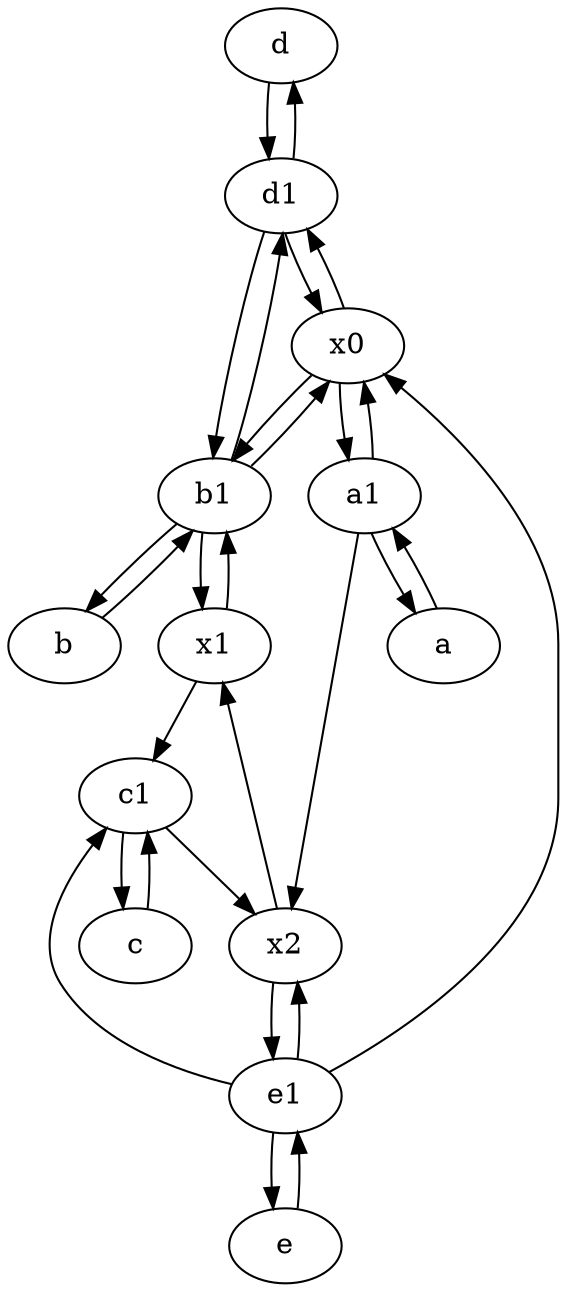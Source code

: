 digraph  {
	d [pos="20,30!"];
	e [pos="30,50!"];
	d1 [pos="25,30!"];
	b [pos="50,20!"];
	a1 [pos="40,15!"];
	x1;
	b1 [pos="45,20!"];
	x0;
	c1 [pos="30,15!"];
	e1 [pos="25,45!"];
	a [pos="40,10!"];
	x2;
	c [pos="20,10!"];
	x0 -> a1;
	x0 -> b1;
	e1 -> c1;
	x0 -> d1;
	e -> e1;
	a1 -> a;
	a1 -> x2;
	d1 -> d;
	b1 -> b;
	b1 -> d1;
	e1 -> e;
	b1 -> x1;
	a -> a1;
	e1 -> x2;
	a1 -> x0;
	c1 -> x2;
	c -> c1;
	e1 -> x0;
	x2 -> e1;
	d1 -> b1;
	b1 -> x0;
	x1 -> b1;
	x2 -> x1;
	c1 -> c;
	d -> d1;
	x1 -> c1;
	b -> b1;
	d1 -> x0;

	}